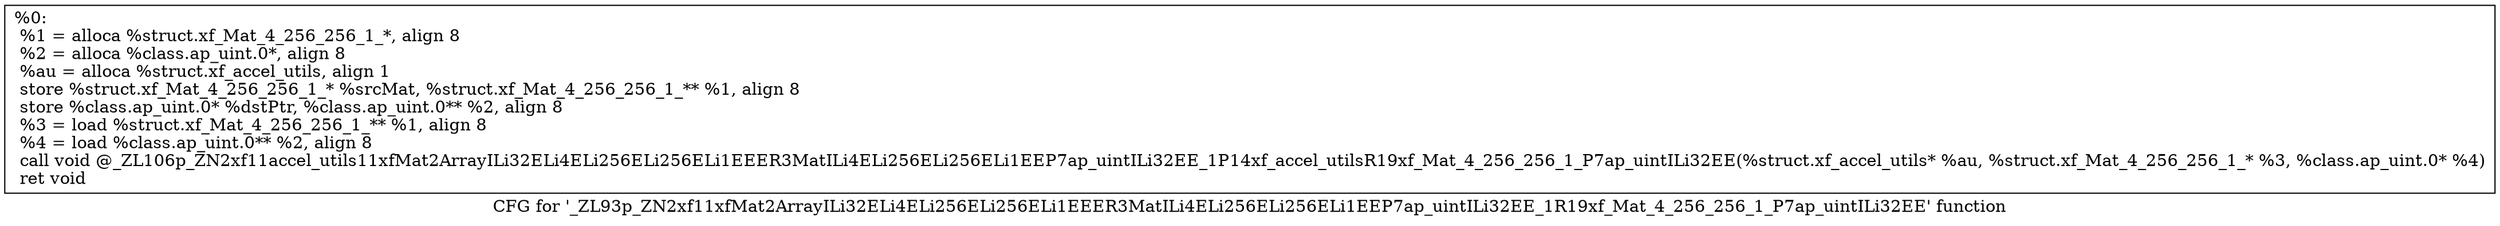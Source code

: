 digraph "CFG for '_ZL93p_ZN2xf11xfMat2ArrayILi32ELi4ELi256ELi256ELi1EEER3MatILi4ELi256ELi256ELi1EEP7ap_uintILi32EE_1R19xf_Mat_4_256_256_1_P7ap_uintILi32EE' function" {
	label="CFG for '_ZL93p_ZN2xf11xfMat2ArrayILi32ELi4ELi256ELi256ELi1EEER3MatILi4ELi256ELi256ELi1EEP7ap_uintILi32EE_1R19xf_Mat_4_256_256_1_P7ap_uintILi32EE' function";

	Node0x26e0a00 [shape=record,label="{%0:\l  %1 = alloca %struct.xf_Mat_4_256_256_1_*, align 8\l  %2 = alloca %class.ap_uint.0*, align 8\l  %au = alloca %struct.xf_accel_utils, align 1\l  store %struct.xf_Mat_4_256_256_1_* %srcMat, %struct.xf_Mat_4_256_256_1_** %1, align 8\l  store %class.ap_uint.0* %dstPtr, %class.ap_uint.0** %2, align 8\l  %3 = load %struct.xf_Mat_4_256_256_1_** %1, align 8\l  %4 = load %class.ap_uint.0** %2, align 8\l  call void @_ZL106p_ZN2xf11accel_utils11xfMat2ArrayILi32ELi4ELi256ELi256ELi1EEER3MatILi4ELi256ELi256ELi1EEP7ap_uintILi32EE_1P14xf_accel_utilsR19xf_Mat_4_256_256_1_P7ap_uintILi32EE(%struct.xf_accel_utils* %au, %struct.xf_Mat_4_256_256_1_* %3, %class.ap_uint.0* %4)\l  ret void\l}"];
}
